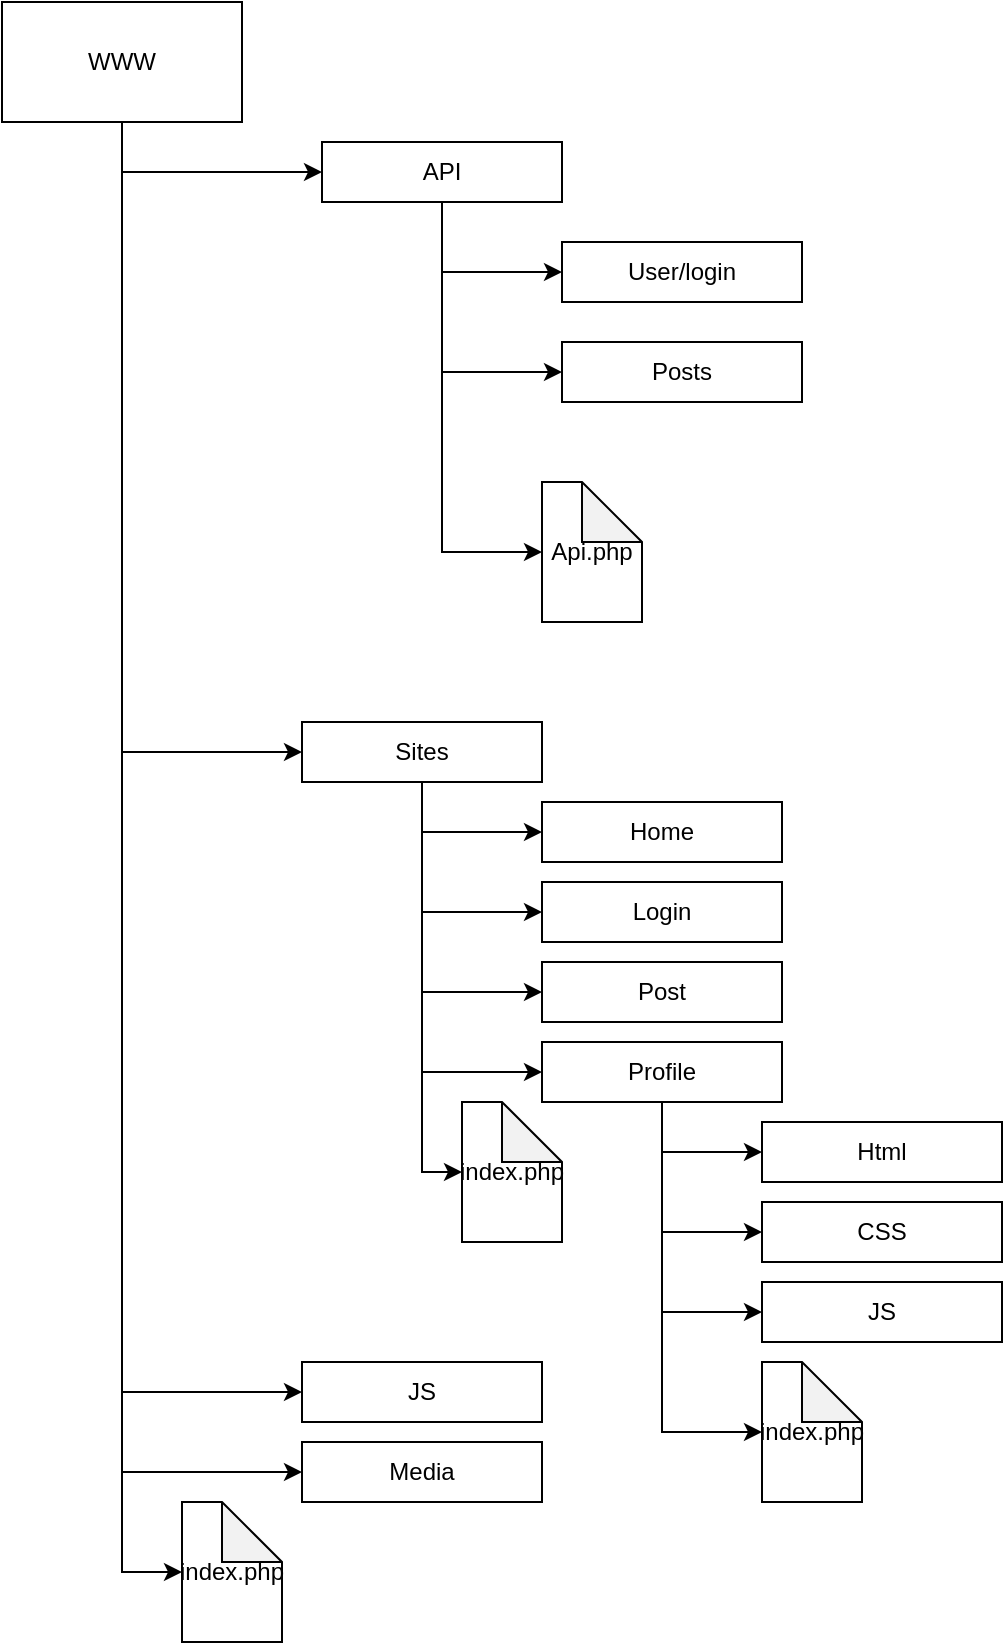 <mxfile version="12.6.6" type="device"><diagram id="tv_tkz70yTQXe7mczqLG" name="Page-1"><mxGraphModel dx="1420" dy="813" grid="1" gridSize="10" guides="1" tooltips="1" connect="1" arrows="1" fold="1" page="1" pageScale="1" pageWidth="850" pageHeight="1100" math="0" shadow="0"><root><mxCell id="0"/><mxCell id="1" parent="0"/><mxCell id="U206P0RdY34QuSADdyHs-3" style="edgeStyle=orthogonalEdgeStyle;rounded=0;orthogonalLoop=1;jettySize=auto;html=1;exitX=0.5;exitY=1;exitDx=0;exitDy=0;entryX=0;entryY=0.5;entryDx=0;entryDy=0;" edge="1" parent="1" source="U206P0RdY34QuSADdyHs-1" target="U206P0RdY34QuSADdyHs-2"><mxGeometry relative="1" as="geometry"/></mxCell><mxCell id="U206P0RdY34QuSADdyHs-7" style="edgeStyle=orthogonalEdgeStyle;rounded=0;orthogonalLoop=1;jettySize=auto;html=1;exitX=0.5;exitY=1;exitDx=0;exitDy=0;entryX=0;entryY=0.5;entryDx=0;entryDy=0;" edge="1" parent="1" source="U206P0RdY34QuSADdyHs-1" target="U206P0RdY34QuSADdyHs-4"><mxGeometry relative="1" as="geometry"/></mxCell><mxCell id="U206P0RdY34QuSADdyHs-8" style="edgeStyle=orthogonalEdgeStyle;rounded=0;orthogonalLoop=1;jettySize=auto;html=1;exitX=0.5;exitY=1;exitDx=0;exitDy=0;entryX=0;entryY=0.5;entryDx=0;entryDy=0;" edge="1" parent="1" source="U206P0RdY34QuSADdyHs-1" target="U206P0RdY34QuSADdyHs-5"><mxGeometry relative="1" as="geometry"/></mxCell><mxCell id="U206P0RdY34QuSADdyHs-9" style="edgeStyle=orthogonalEdgeStyle;rounded=0;orthogonalLoop=1;jettySize=auto;html=1;exitX=0.5;exitY=1;exitDx=0;exitDy=0;entryX=0;entryY=0.5;entryDx=0;entryDy=0;" edge="1" parent="1" source="U206P0RdY34QuSADdyHs-1" target="U206P0RdY34QuSADdyHs-6"><mxGeometry relative="1" as="geometry"/></mxCell><mxCell id="U206P0RdY34QuSADdyHs-19" style="edgeStyle=orthogonalEdgeStyle;rounded=0;orthogonalLoop=1;jettySize=auto;html=1;exitX=0.5;exitY=1;exitDx=0;exitDy=0;entryX=0;entryY=0.5;entryDx=0;entryDy=0;entryPerimeter=0;" edge="1" parent="1" source="U206P0RdY34QuSADdyHs-1" target="U206P0RdY34QuSADdyHs-18"><mxGeometry relative="1" as="geometry"/></mxCell><mxCell id="U206P0RdY34QuSADdyHs-1" value="&lt;div&gt;WWW&lt;/div&gt;" style="rounded=0;whiteSpace=wrap;html=1;" vertex="1" parent="1"><mxGeometry x="30" y="30" width="120" height="60" as="geometry"/></mxCell><mxCell id="U206P0RdY34QuSADdyHs-11" style="edgeStyle=orthogonalEdgeStyle;rounded=0;orthogonalLoop=1;jettySize=auto;html=1;exitX=0.5;exitY=1;exitDx=0;exitDy=0;entryX=0;entryY=0.5;entryDx=0;entryDy=0;entryPerimeter=0;" edge="1" parent="1" source="U206P0RdY34QuSADdyHs-2" target="U206P0RdY34QuSADdyHs-10"><mxGeometry relative="1" as="geometry"/></mxCell><mxCell id="U206P0RdY34QuSADdyHs-13" style="edgeStyle=orthogonalEdgeStyle;rounded=0;orthogonalLoop=1;jettySize=auto;html=1;exitX=0.5;exitY=1;exitDx=0;exitDy=0;entryX=0;entryY=0.5;entryDx=0;entryDy=0;" edge="1" parent="1" source="U206P0RdY34QuSADdyHs-2" target="U206P0RdY34QuSADdyHs-12"><mxGeometry relative="1" as="geometry"/></mxCell><mxCell id="U206P0RdY34QuSADdyHs-17" style="edgeStyle=orthogonalEdgeStyle;rounded=0;orthogonalLoop=1;jettySize=auto;html=1;exitX=0.5;exitY=1;exitDx=0;exitDy=0;entryX=0;entryY=0.5;entryDx=0;entryDy=0;" edge="1" parent="1" source="U206P0RdY34QuSADdyHs-2" target="U206P0RdY34QuSADdyHs-14"><mxGeometry relative="1" as="geometry"/></mxCell><mxCell id="U206P0RdY34QuSADdyHs-2" value="&lt;div&gt;API&lt;/div&gt;" style="rounded=0;whiteSpace=wrap;html=1;" vertex="1" parent="1"><mxGeometry x="190" y="100" width="120" height="30" as="geometry"/></mxCell><mxCell id="U206P0RdY34QuSADdyHs-21" value="" style="edgeStyle=orthogonalEdgeStyle;rounded=0;orthogonalLoop=1;jettySize=auto;html=1;entryX=0;entryY=0.5;entryDx=0;entryDy=0;" edge="1" parent="1" source="U206P0RdY34QuSADdyHs-4" target="U206P0RdY34QuSADdyHs-20"><mxGeometry relative="1" as="geometry"/></mxCell><mxCell id="U206P0RdY34QuSADdyHs-23" style="edgeStyle=orthogonalEdgeStyle;rounded=0;orthogonalLoop=1;jettySize=auto;html=1;exitX=0.5;exitY=1;exitDx=0;exitDy=0;entryX=0;entryY=0.5;entryDx=0;entryDy=0;" edge="1" parent="1" source="U206P0RdY34QuSADdyHs-4" target="U206P0RdY34QuSADdyHs-22"><mxGeometry relative="1" as="geometry"/></mxCell><mxCell id="U206P0RdY34QuSADdyHs-25" style="edgeStyle=orthogonalEdgeStyle;rounded=0;orthogonalLoop=1;jettySize=auto;html=1;exitX=0.5;exitY=1;exitDx=0;exitDy=0;entryX=0;entryY=0.5;entryDx=0;entryDy=0;" edge="1" parent="1" source="U206P0RdY34QuSADdyHs-4" target="U206P0RdY34QuSADdyHs-24"><mxGeometry relative="1" as="geometry"/></mxCell><mxCell id="U206P0RdY34QuSADdyHs-27" style="edgeStyle=orthogonalEdgeStyle;rounded=0;orthogonalLoop=1;jettySize=auto;html=1;exitX=0.5;exitY=1;exitDx=0;exitDy=0;entryX=0;entryY=0.5;entryDx=0;entryDy=0;" edge="1" parent="1" source="U206P0RdY34QuSADdyHs-4" target="U206P0RdY34QuSADdyHs-26"><mxGeometry relative="1" as="geometry"/></mxCell><mxCell id="U206P0RdY34QuSADdyHs-37" style="edgeStyle=orthogonalEdgeStyle;rounded=0;orthogonalLoop=1;jettySize=auto;html=1;exitX=0.5;exitY=1;exitDx=0;exitDy=0;entryX=0;entryY=0.5;entryDx=0;entryDy=0;entryPerimeter=0;" edge="1" parent="1" source="U206P0RdY34QuSADdyHs-4" target="U206P0RdY34QuSADdyHs-36"><mxGeometry relative="1" as="geometry"/></mxCell><mxCell id="U206P0RdY34QuSADdyHs-4" value="&lt;div&gt;Sites&lt;/div&gt;" style="rounded=0;whiteSpace=wrap;html=1;" vertex="1" parent="1"><mxGeometry x="180" y="390" width="120" height="30" as="geometry"/></mxCell><mxCell id="U206P0RdY34QuSADdyHs-20" value="&lt;div&gt;Home&lt;/div&gt;" style="rounded=0;whiteSpace=wrap;html=1;" vertex="1" parent="1"><mxGeometry x="300" y="430" width="120" height="30" as="geometry"/></mxCell><mxCell id="U206P0RdY34QuSADdyHs-5" value="&lt;div&gt;JS&lt;/div&gt;" style="rounded=0;whiteSpace=wrap;html=1;" vertex="1" parent="1"><mxGeometry x="180" y="710" width="120" height="30" as="geometry"/></mxCell><mxCell id="U206P0RdY34QuSADdyHs-6" value="&lt;div&gt;Media&lt;/div&gt;" style="rounded=0;whiteSpace=wrap;html=1;" vertex="1" parent="1"><mxGeometry x="180" y="750" width="120" height="30" as="geometry"/></mxCell><mxCell id="U206P0RdY34QuSADdyHs-10" value="Api.php" style="shape=note;whiteSpace=wrap;html=1;backgroundOutline=1;darkOpacity=0.05;" vertex="1" parent="1"><mxGeometry x="300" y="270" width="50" height="70" as="geometry"/></mxCell><mxCell id="U206P0RdY34QuSADdyHs-12" value="&lt;div&gt;User/login&lt;/div&gt;" style="rounded=0;whiteSpace=wrap;html=1;" vertex="1" parent="1"><mxGeometry x="310" y="150" width="120" height="30" as="geometry"/></mxCell><mxCell id="U206P0RdY34QuSADdyHs-14" value="Posts" style="rounded=0;whiteSpace=wrap;html=1;" vertex="1" parent="1"><mxGeometry x="310" y="200" width="120" height="30" as="geometry"/></mxCell><mxCell id="U206P0RdY34QuSADdyHs-18" value="&lt;div&gt;index.php&lt;/div&gt;" style="shape=note;whiteSpace=wrap;html=1;backgroundOutline=1;darkOpacity=0.05;" vertex="1" parent="1"><mxGeometry x="120" y="780" width="50" height="70" as="geometry"/></mxCell><mxCell id="U206P0RdY34QuSADdyHs-22" value="Login" style="rounded=0;whiteSpace=wrap;html=1;" vertex="1" parent="1"><mxGeometry x="300" y="470" width="120" height="30" as="geometry"/></mxCell><mxCell id="U206P0RdY34QuSADdyHs-24" value="Post" style="rounded=0;whiteSpace=wrap;html=1;" vertex="1" parent="1"><mxGeometry x="300" y="510" width="120" height="30" as="geometry"/></mxCell><mxCell id="U206P0RdY34QuSADdyHs-29" style="edgeStyle=orthogonalEdgeStyle;rounded=0;orthogonalLoop=1;jettySize=auto;html=1;exitX=0.5;exitY=1;exitDx=0;exitDy=0;entryX=0;entryY=0.5;entryDx=0;entryDy=0;" edge="1" parent="1" source="U206P0RdY34QuSADdyHs-26" target="U206P0RdY34QuSADdyHs-28"><mxGeometry relative="1" as="geometry"/></mxCell><mxCell id="U206P0RdY34QuSADdyHs-32" style="edgeStyle=orthogonalEdgeStyle;rounded=0;orthogonalLoop=1;jettySize=auto;html=1;exitX=0.5;exitY=1;exitDx=0;exitDy=0;entryX=0;entryY=0.5;entryDx=0;entryDy=0;" edge="1" parent="1" source="U206P0RdY34QuSADdyHs-26" target="U206P0RdY34QuSADdyHs-30"><mxGeometry relative="1" as="geometry"/></mxCell><mxCell id="U206P0RdY34QuSADdyHs-33" style="edgeStyle=orthogonalEdgeStyle;rounded=0;orthogonalLoop=1;jettySize=auto;html=1;exitX=0.5;exitY=1;exitDx=0;exitDy=0;entryX=0;entryY=0.5;entryDx=0;entryDy=0;" edge="1" parent="1" source="U206P0RdY34QuSADdyHs-26" target="U206P0RdY34QuSADdyHs-31"><mxGeometry relative="1" as="geometry"/></mxCell><mxCell id="U206P0RdY34QuSADdyHs-35" style="edgeStyle=orthogonalEdgeStyle;rounded=0;orthogonalLoop=1;jettySize=auto;html=1;exitX=0.5;exitY=1;exitDx=0;exitDy=0;entryX=0;entryY=0.5;entryDx=0;entryDy=0;entryPerimeter=0;" edge="1" parent="1" source="U206P0RdY34QuSADdyHs-26" target="U206P0RdY34QuSADdyHs-34"><mxGeometry relative="1" as="geometry"/></mxCell><mxCell id="U206P0RdY34QuSADdyHs-26" value="Profile" style="rounded=0;whiteSpace=wrap;html=1;" vertex="1" parent="1"><mxGeometry x="300" y="550" width="120" height="30" as="geometry"/></mxCell><mxCell id="U206P0RdY34QuSADdyHs-28" value="&lt;div&gt;Html&lt;br&gt;&lt;/div&gt;" style="rounded=0;whiteSpace=wrap;html=1;" vertex="1" parent="1"><mxGeometry x="410" y="590" width="120" height="30" as="geometry"/></mxCell><mxCell id="U206P0RdY34QuSADdyHs-30" value="&lt;div&gt;CSS&lt;/div&gt;" style="rounded=0;whiteSpace=wrap;html=1;" vertex="1" parent="1"><mxGeometry x="410" y="630" width="120" height="30" as="geometry"/></mxCell><mxCell id="U206P0RdY34QuSADdyHs-31" value="JS" style="rounded=0;whiteSpace=wrap;html=1;" vertex="1" parent="1"><mxGeometry x="410" y="670" width="120" height="30" as="geometry"/></mxCell><mxCell id="U206P0RdY34QuSADdyHs-34" value="&lt;div&gt;index.php&lt;/div&gt;" style="shape=note;whiteSpace=wrap;html=1;backgroundOutline=1;darkOpacity=0.05;" vertex="1" parent="1"><mxGeometry x="410" y="710" width="50" height="70" as="geometry"/></mxCell><mxCell id="U206P0RdY34QuSADdyHs-36" value="&lt;div&gt;index.php&lt;/div&gt;" style="shape=note;whiteSpace=wrap;html=1;backgroundOutline=1;darkOpacity=0.05;" vertex="1" parent="1"><mxGeometry x="260" y="580" width="50" height="70" as="geometry"/></mxCell></root></mxGraphModel></diagram></mxfile>